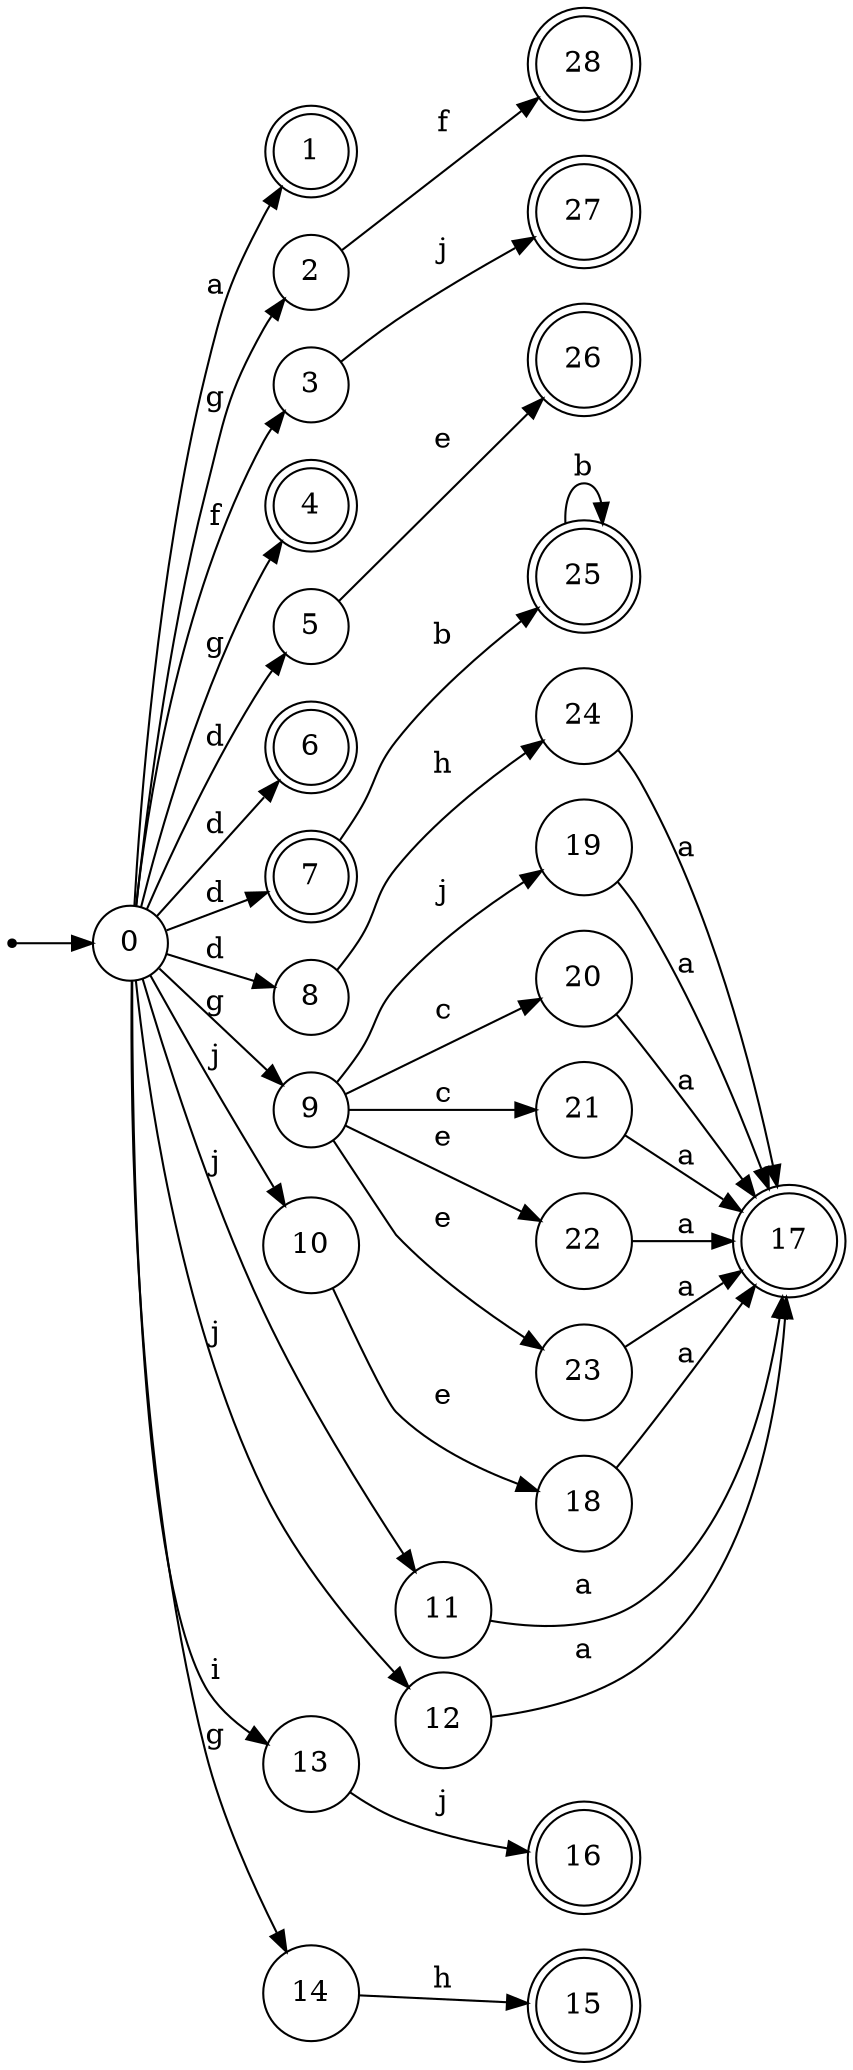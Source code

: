 digraph finite_state_machine {
rankdir=LR;
size="20,20";
node [shape = point]; "dummy0"
node [shape = circle]; "0";
"dummy0" -> "0";
node [shape = doublecircle]; "1";node [shape = circle]; "2";
node [shape = circle]; "3";
node [shape = doublecircle]; "4";node [shape = circle]; "5";
node [shape = doublecircle]; "6";node [shape = doublecircle]; "7";node [shape = circle]; "8";
node [shape = circle]; "9";
node [shape = circle]; "10";
node [shape = circle]; "11";
node [shape = circle]; "12";
node [shape = circle]; "13";
node [shape = circle]; "14";
node [shape = doublecircle]; "15";node [shape = doublecircle]; "16";node [shape = doublecircle]; "17";node [shape = circle]; "18";
node [shape = circle]; "19";
node [shape = circle]; "20";
node [shape = circle]; "21";
node [shape = circle]; "22";
node [shape = circle]; "23";
node [shape = circle]; "24";
node [shape = doublecircle]; "25";node [shape = doublecircle]; "26";node [shape = doublecircle]; "27";node [shape = doublecircle]; "28";"0" -> "1" [label = "a"];
 "0" -> "9" [label = "g"];
 "0" -> "2" [label = "g"];
 "0" -> "4" [label = "g"];
 "0" -> "14" [label = "g"];
 "0" -> "3" [label = "f"];
 "0" -> "8" [label = "d"];
 "0" -> "5" [label = "d"];
 "0" -> "6" [label = "d"];
 "0" -> "7" [label = "d"];
 "0" -> "10" [label = "j"];
 "0" -> "11" [label = "j"];
 "0" -> "12" [label = "j"];
 "0" -> "13" [label = "i"];
 "14" -> "15" [label = "h"];
 "13" -> "16" [label = "j"];
 "12" -> "17" [label = "a"];
 "11" -> "17" [label = "a"];
 "10" -> "18" [label = "e"];
 "18" -> "17" [label = "a"];
 "9" -> "19" [label = "j"];
 "9" -> "20" [label = "c"];
 "9" -> "21" [label = "c"];
 "9" -> "22" [label = "e"];
 "9" -> "23" [label = "e"];
 "23" -> "17" [label = "a"];
 "22" -> "17" [label = "a"];
 "21" -> "17" [label = "a"];
 "20" -> "17" [label = "a"];
 "19" -> "17" [label = "a"];
 "8" -> "24" [label = "h"];
 "24" -> "17" [label = "a"];
 "7" -> "25" [label = "b"];
 "25" -> "25" [label = "b"];
 "5" -> "26" [label = "e"];
 "3" -> "27" [label = "j"];
 "2" -> "28" [label = "f"];
 }
